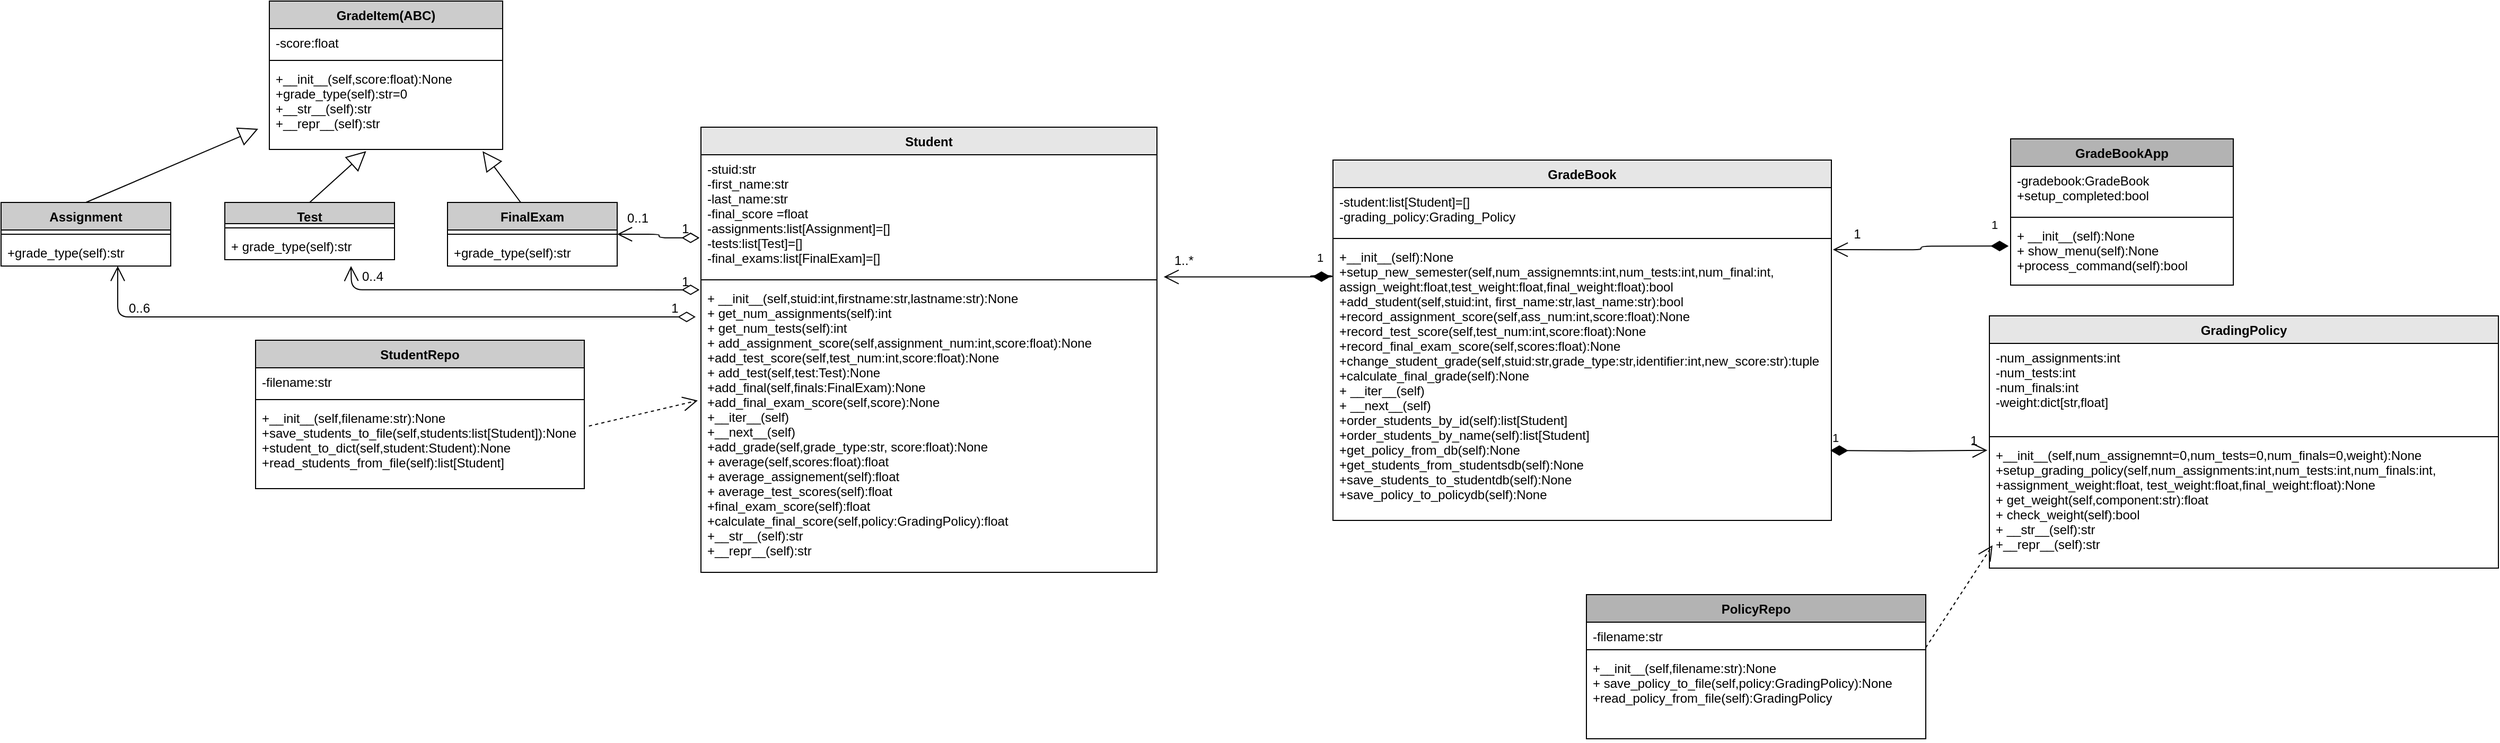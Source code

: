 <mxfile>
    <diagram id="6_agdwOGijRrAajkuO3a" name="Page-1">
        <mxGraphModel dx="2322" dy="170" grid="1" gridSize="10" guides="1" tooltips="1" connect="1" arrows="1" fold="1" page="1" pageScale="1" pageWidth="850" pageHeight="1100" math="0" shadow="0">
            <root>
                <mxCell id="0"/>
                <mxCell id="1" parent="0"/>
                <mxCell id="2" value="GradeBook" style="swimlane;fontStyle=1;align=center;verticalAlign=top;childLayout=stackLayout;horizontal=1;startSize=26;horizontalStack=0;resizeParent=1;resizeParentMax=0;resizeLast=0;collapsible=1;marginBottom=0;fillColor=#E6E6E6;" parent="1" vertex="1">
                    <mxGeometry x="241" y="440" width="470" height="340" as="geometry"/>
                </mxCell>
                <mxCell id="3" value="-student:list[Student]=[]&#10;-grading_policy:Grading_Policy" style="text;strokeColor=none;fillColor=none;align=left;verticalAlign=top;spacingLeft=4;spacingRight=4;overflow=hidden;rotatable=0;points=[[0,0.5],[1,0.5]];portConstraint=eastwest;" parent="2" vertex="1">
                    <mxGeometry y="26" width="470" height="44" as="geometry"/>
                </mxCell>
                <mxCell id="4" value="" style="line;strokeWidth=1;fillColor=none;align=left;verticalAlign=middle;spacingTop=-1;spacingLeft=3;spacingRight=3;rotatable=0;labelPosition=right;points=[];portConstraint=eastwest;strokeColor=inherit;" parent="2" vertex="1">
                    <mxGeometry y="70" width="470" height="8" as="geometry"/>
                </mxCell>
                <mxCell id="5" value="+__init__(self):None&#10;+setup_new_semester(self,num_assignemnts:int,num_tests:int,num_final:int,&#10;assign_weight:float,test_weight:float,final_weight:float):bool&#10;+add_student(self,stuid:int, first_name:str,last_name:str):bool&#10;+record_assignment_score(self,ass_num:int,score:float):None&#10;+record_test_score(self,test_num:int,score:float):None&#10;+record_final_exam_score(self,scores:float):None&#10;+change_student_grade(self,stuid:str,grade_type:str,identifier:int,new_score:str):tuple&#10;+calculate_final_grade(self):None&#10;+ __iter__(self) &#10;+ __next__(self)&#10;+order_students_by_id(self):list[Student]&#10;+order_students_by_name(self):list[Student]&#10;+get_policy_from_db(self):None&#10;+get_students_from_studentsdb(self):None&#10;+save_students_to_studentdb(self):None&#10;+save_policy_to_policydb(self):None" style="text;strokeColor=none;fillColor=none;align=left;verticalAlign=top;spacingLeft=4;spacingRight=4;overflow=hidden;rotatable=0;points=[[0,0.5],[1,0.5]];portConstraint=eastwest;" parent="2" vertex="1">
                    <mxGeometry y="78" width="470" height="262" as="geometry"/>
                </mxCell>
                <mxCell id="6" value="GradingPolicy" style="swimlane;fontStyle=1;align=center;verticalAlign=top;childLayout=stackLayout;horizontal=1;startSize=26;horizontalStack=0;resizeParent=1;resizeParentMax=0;resizeLast=0;collapsible=1;marginBottom=0;fillColor=#E6E6E6;" parent="1" vertex="1">
                    <mxGeometry x="860" y="587" width="480" height="238" as="geometry"/>
                </mxCell>
                <mxCell id="7" value="-num_assignments:int&#10;-num_tests:int&#10;-num_finals:int&#10;-weight:dict[str,float]" style="text;strokeColor=none;fillColor=none;align=left;verticalAlign=top;spacingLeft=4;spacingRight=4;overflow=hidden;rotatable=0;points=[[0,0.5],[1,0.5]];portConstraint=eastwest;" parent="6" vertex="1">
                    <mxGeometry y="26" width="480" height="84" as="geometry"/>
                </mxCell>
                <mxCell id="8" value="" style="line;strokeWidth=1;fillColor=none;align=left;verticalAlign=middle;spacingTop=-1;spacingLeft=3;spacingRight=3;rotatable=0;labelPosition=right;points=[];portConstraint=eastwest;strokeColor=inherit;" parent="6" vertex="1">
                    <mxGeometry y="110" width="480" height="8" as="geometry"/>
                </mxCell>
                <mxCell id="9" value="+__init__(self,num_assignemnt=0,num_tests=0,num_finals=0,weight):None&#10;+setup_grading_policy(self,num_assignments:int,num_tests:int,num_finals:int, &#10;+assignment_weight:float, test_weight:float,final_weight:float):None&#10;+ get_weight(self,component:str):float&#10;+ check_weight(self):bool&#10;+ __str__(self):str&#10;+__repr__(self):str" style="text;strokeColor=none;fillColor=none;align=left;verticalAlign=top;spacingLeft=4;spacingRight=4;overflow=hidden;rotatable=0;points=[[0,0.5],[1,0.5]];portConstraint=eastwest;" parent="6" vertex="1">
                    <mxGeometry y="118" width="480" height="120" as="geometry"/>
                </mxCell>
                <mxCell id="10" value="Student" style="swimlane;fontStyle=1;align=center;verticalAlign=top;childLayout=stackLayout;horizontal=1;startSize=26;horizontalStack=0;resizeParent=1;resizeParentMax=0;resizeLast=0;collapsible=1;marginBottom=0;fillColor=#E6E6E6;" parent="1" vertex="1">
                    <mxGeometry x="-355" y="409" width="430" height="420" as="geometry"/>
                </mxCell>
                <mxCell id="11" value="-stuid:str&#10;-first_name:str&#10;-last_name:str&#10;-final_score =float&#10;-assignments:list[Assignment]=[]&#10;-tests:list[Test]=[]&#10;-final_exams:list[FinalExam]=[]" style="text;strokeColor=none;fillColor=none;align=left;verticalAlign=top;spacingLeft=4;spacingRight=4;overflow=hidden;rotatable=0;points=[[0,0.5],[1,0.5]];portConstraint=eastwest;" parent="10" vertex="1">
                    <mxGeometry y="26" width="430" height="114" as="geometry"/>
                </mxCell>
                <mxCell id="12" value="" style="line;strokeWidth=1;fillColor=none;align=left;verticalAlign=middle;spacingTop=-1;spacingLeft=3;spacingRight=3;rotatable=0;labelPosition=right;points=[];portConstraint=eastwest;strokeColor=inherit;" parent="10" vertex="1">
                    <mxGeometry y="140" width="430" height="8" as="geometry"/>
                </mxCell>
                <mxCell id="13" value="+ __init__(self,stuid:int,firstname:str,lastname:str):None&#10;+ get_num_assignments(self):int&#10;+ get_num_tests(self):int&#10;+ add_assignment_score(self,assignment_num:int,score:float):None&#10;+add_test_score(self,test_num:int,score:float):None&#10;+ add_test(self,test:Test):None&#10;+add_final(self,finals:FinalExam):None&#10;+add_final_exam_score(self,score):None&#10;+__iter__(self)&#10;+__next__(self)&#10;+add_grade(self,grade_type:str, score:float):None&#10;+ average(self,scores:float):float&#10;+ average_assignement(self):float&#10;+ average_test_scores(self):float&#10;+final_exam_score(self):float&#10;+calculate_final_score(self,policy:GradingPolicy):float&#10;+__str__(self):str&#10;+__repr__(self):str&#10;" style="text;strokeColor=none;fillColor=none;align=left;verticalAlign=top;spacingLeft=4;spacingRight=4;overflow=hidden;rotatable=0;points=[[0,0.5],[1,0.5]];portConstraint=eastwest;" parent="10" vertex="1">
                    <mxGeometry y="148" width="430" height="272" as="geometry"/>
                </mxCell>
                <mxCell id="14" value="GradeItem(ABC)" style="swimlane;fontStyle=1;align=center;verticalAlign=top;childLayout=stackLayout;horizontal=1;startSize=26;horizontalStack=0;resizeParent=1;resizeParentMax=0;resizeLast=0;collapsible=1;marginBottom=0;fillColor=#CCCCCC;" parent="1" vertex="1">
                    <mxGeometry x="-762" y="290" width="220" height="140" as="geometry"/>
                </mxCell>
                <mxCell id="15" value="-score:float" style="text;strokeColor=none;fillColor=none;align=left;verticalAlign=top;spacingLeft=4;spacingRight=4;overflow=hidden;rotatable=0;points=[[0,0.5],[1,0.5]];portConstraint=eastwest;" parent="14" vertex="1">
                    <mxGeometry y="26" width="220" height="26" as="geometry"/>
                </mxCell>
                <mxCell id="16" value="" style="line;strokeWidth=1;fillColor=none;align=left;verticalAlign=middle;spacingTop=-1;spacingLeft=3;spacingRight=3;rotatable=0;labelPosition=right;points=[];portConstraint=eastwest;strokeColor=inherit;" parent="14" vertex="1">
                    <mxGeometry y="52" width="220" height="8" as="geometry"/>
                </mxCell>
                <mxCell id="17" value="+__init__(self,score:float):None&#10;+grade_type(self):str=0&#10;+__str__(self):str&#10;+__repr__(self):str" style="text;strokeColor=none;fillColor=none;align=left;verticalAlign=top;spacingLeft=4;spacingRight=4;overflow=hidden;rotatable=0;points=[[0,0.5],[1,0.5]];portConstraint=eastwest;" parent="14" vertex="1">
                    <mxGeometry y="60" width="220" height="80" as="geometry"/>
                </mxCell>
                <mxCell id="18" value="Assignment" style="swimlane;fontStyle=1;align=center;verticalAlign=top;childLayout=stackLayout;horizontal=1;startSize=26;horizontalStack=0;resizeParent=1;resizeParentMax=0;resizeLast=0;collapsible=1;marginBottom=0;fillColor=#CCCCCC;" parent="1" vertex="1">
                    <mxGeometry x="-1015" y="480" width="160" height="60" as="geometry"/>
                </mxCell>
                <mxCell id="20" value="" style="line;strokeWidth=1;fillColor=none;align=left;verticalAlign=middle;spacingTop=-1;spacingLeft=3;spacingRight=3;rotatable=0;labelPosition=right;points=[];portConstraint=eastwest;strokeColor=inherit;" parent="18" vertex="1">
                    <mxGeometry y="26" width="160" height="8" as="geometry"/>
                </mxCell>
                <mxCell id="21" value="+grade_type(self):str" style="text;strokeColor=none;fillColor=none;align=left;verticalAlign=top;spacingLeft=4;spacingRight=4;overflow=hidden;rotatable=0;points=[[0,0.5],[1,0.5]];portConstraint=eastwest;" parent="18" vertex="1">
                    <mxGeometry y="34" width="160" height="26" as="geometry"/>
                </mxCell>
                <mxCell id="22" value="Test" style="swimlane;fontStyle=1;align=center;verticalAlign=top;childLayout=stackLayout;horizontal=1;startSize=20;horizontalStack=0;resizeParent=1;resizeParentMax=0;resizeLast=0;collapsible=1;marginBottom=0;fillColor=#CCCCCC;" parent="1" vertex="1">
                    <mxGeometry x="-804" y="480" width="160" height="54" as="geometry"/>
                </mxCell>
                <mxCell id="24" value="" style="line;strokeWidth=1;fillColor=none;align=left;verticalAlign=middle;spacingTop=-1;spacingLeft=3;spacingRight=3;rotatable=0;labelPosition=right;points=[];portConstraint=eastwest;strokeColor=inherit;" parent="22" vertex="1">
                    <mxGeometry y="20" width="160" height="8" as="geometry"/>
                </mxCell>
                <mxCell id="25" value="+ grade_type(self):str" style="text;strokeColor=none;fillColor=none;align=left;verticalAlign=top;spacingLeft=4;spacingRight=4;overflow=hidden;rotatable=0;points=[[0,0.5],[1,0.5]];portConstraint=eastwest;" parent="22" vertex="1">
                    <mxGeometry y="28" width="160" height="26" as="geometry"/>
                </mxCell>
                <mxCell id="26" value="FinalExam" style="swimlane;fontStyle=1;align=center;verticalAlign=top;childLayout=stackLayout;horizontal=1;startSize=26;horizontalStack=0;resizeParent=1;resizeParentMax=0;resizeLast=0;collapsible=1;marginBottom=0;fillColor=#CCCCCC;" parent="1" vertex="1">
                    <mxGeometry x="-594" y="480" width="160" height="60" as="geometry"/>
                </mxCell>
                <mxCell id="28" value="" style="line;strokeWidth=1;fillColor=none;align=left;verticalAlign=middle;spacingTop=-1;spacingLeft=3;spacingRight=3;rotatable=0;labelPosition=right;points=[];portConstraint=eastwest;strokeColor=inherit;" parent="26" vertex="1">
                    <mxGeometry y="26" width="160" height="8" as="geometry"/>
                </mxCell>
                <mxCell id="29" value="+grade_type(self):str" style="text;strokeColor=none;fillColor=none;align=left;verticalAlign=top;spacingLeft=4;spacingRight=4;overflow=hidden;rotatable=0;points=[[0,0.5],[1,0.5]];portConstraint=eastwest;" parent="26" vertex="1">
                    <mxGeometry y="34" width="160" height="26" as="geometry"/>
                </mxCell>
                <mxCell id="30" value="GradeBookApp" style="swimlane;fontStyle=1;align=center;verticalAlign=top;childLayout=stackLayout;horizontal=1;startSize=26;horizontalStack=0;resizeParent=1;resizeParentMax=0;resizeLast=0;collapsible=1;marginBottom=0;fillColor=#B3B3B3;" parent="1" vertex="1">
                    <mxGeometry x="880" y="420" width="210" height="138" as="geometry"/>
                </mxCell>
                <mxCell id="31" value="-gradebook:GradeBook&#10;+setup_completed:bool" style="text;strokeColor=none;fillColor=none;align=left;verticalAlign=top;spacingLeft=4;spacingRight=4;overflow=hidden;rotatable=0;points=[[0,0.5],[1,0.5]];portConstraint=eastwest;" parent="30" vertex="1">
                    <mxGeometry y="26" width="210" height="44" as="geometry"/>
                </mxCell>
                <mxCell id="32" value="" style="line;strokeWidth=1;fillColor=none;align=left;verticalAlign=middle;spacingTop=-1;spacingLeft=3;spacingRight=3;rotatable=0;labelPosition=right;points=[];portConstraint=eastwest;strokeColor=inherit;" parent="30" vertex="1">
                    <mxGeometry y="70" width="210" height="8" as="geometry"/>
                </mxCell>
                <mxCell id="33" value="+ __init__(self):None&#10;+ show_menu(self):None&#10;+process_command(self):bool" style="text;strokeColor=none;fillColor=none;align=left;verticalAlign=top;spacingLeft=4;spacingRight=4;overflow=hidden;rotatable=0;points=[[0,0.5],[1,0.5]];portConstraint=eastwest;" parent="30" vertex="1">
                    <mxGeometry y="78" width="210" height="60" as="geometry"/>
                </mxCell>
                <mxCell id="34" value="StudentRepo" style="swimlane;fontStyle=1;align=center;verticalAlign=top;childLayout=stackLayout;horizontal=1;startSize=26;horizontalStack=0;resizeParent=1;resizeParentMax=0;resizeLast=0;collapsible=1;marginBottom=0;fillColor=#CCCCCC;" parent="1" vertex="1">
                    <mxGeometry x="-775" y="610" width="310" height="140" as="geometry"/>
                </mxCell>
                <mxCell id="35" value="-filename:str" style="text;strokeColor=none;fillColor=none;align=left;verticalAlign=top;spacingLeft=4;spacingRight=4;overflow=hidden;rotatable=0;points=[[0,0.5],[1,0.5]];portConstraint=eastwest;" parent="34" vertex="1">
                    <mxGeometry y="26" width="310" height="26" as="geometry"/>
                </mxCell>
                <mxCell id="36" value="" style="line;strokeWidth=1;fillColor=none;align=left;verticalAlign=middle;spacingTop=-1;spacingLeft=3;spacingRight=3;rotatable=0;labelPosition=right;points=[];portConstraint=eastwest;strokeColor=inherit;" parent="34" vertex="1">
                    <mxGeometry y="52" width="310" height="8" as="geometry"/>
                </mxCell>
                <mxCell id="37" value="+__init__(self,filename:str):None&#10;+save_students_to_file(self,students:list[Student]):None&#10;+student_to_dict(self,student:Student):None&#10;+read_students_from_file(self):list[Student]" style="text;strokeColor=none;fillColor=none;align=left;verticalAlign=top;spacingLeft=4;spacingRight=4;overflow=hidden;rotatable=0;points=[[0,0.5],[1,0.5]];portConstraint=eastwest;" parent="34" vertex="1">
                    <mxGeometry y="60" width="310" height="80" as="geometry"/>
                </mxCell>
                <mxCell id="38" value="PolicyRepo" style="swimlane;fontStyle=1;align=center;verticalAlign=top;childLayout=stackLayout;horizontal=1;startSize=26;horizontalStack=0;resizeParent=1;resizeParentMax=0;resizeLast=0;collapsible=1;marginBottom=0;fillColor=#B3B3B3;" parent="1" vertex="1">
                    <mxGeometry x="480" y="850" width="320" height="136" as="geometry"/>
                </mxCell>
                <mxCell id="39" value="-filename:str" style="text;strokeColor=none;fillColor=none;align=left;verticalAlign=top;spacingLeft=4;spacingRight=4;overflow=hidden;rotatable=0;points=[[0,0.5],[1,0.5]];portConstraint=eastwest;" parent="38" vertex="1">
                    <mxGeometry y="26" width="320" height="22" as="geometry"/>
                </mxCell>
                <mxCell id="40" value="" style="line;strokeWidth=1;fillColor=none;align=left;verticalAlign=middle;spacingTop=-1;spacingLeft=3;spacingRight=3;rotatable=0;labelPosition=right;points=[];portConstraint=eastwest;strokeColor=inherit;" parent="38" vertex="1">
                    <mxGeometry y="48" width="320" height="8" as="geometry"/>
                </mxCell>
                <mxCell id="41" value="+__init__(self,filename:str):None&#10;+ save_policy_to_file(self,policy:GradingPolicy):None&#10;+read_policy_from_file(self):GradingPolicy" style="text;strokeColor=none;fillColor=none;align=left;verticalAlign=top;spacingLeft=4;spacingRight=4;overflow=hidden;rotatable=0;points=[[0,0.5],[1,0.5]];portConstraint=eastwest;" parent="38" vertex="1">
                    <mxGeometry y="56" width="320" height="80" as="geometry"/>
                </mxCell>
                <mxCell id="42" value="" style="endArrow=block;endSize=16;endFill=0;html=1;exitX=0.5;exitY=0;exitDx=0;exitDy=0;entryX=-0.048;entryY=0.757;entryDx=0;entryDy=0;entryPerimeter=0;" parent="1" source="18" target="17" edge="1">
                    <mxGeometry width="160" relative="1" as="geometry">
                        <mxPoint x="-945" y="440" as="sourcePoint"/>
                        <mxPoint x="-785" y="440" as="targetPoint"/>
                    </mxGeometry>
                </mxCell>
                <mxCell id="43" value="" style="endArrow=block;endSize=16;endFill=0;html=1;exitX=0.5;exitY=0;exitDx=0;exitDy=0;entryX=0.415;entryY=1.021;entryDx=0;entryDy=0;entryPerimeter=0;" parent="1" source="22" target="17" edge="1">
                    <mxGeometry width="160" relative="1" as="geometry">
                        <mxPoint x="-925" y="490" as="sourcePoint"/>
                        <mxPoint x="-814.56" y="420.56" as="targetPoint"/>
                    </mxGeometry>
                </mxCell>
                <mxCell id="44" value="" style="endArrow=block;endSize=16;endFill=0;html=1;entryX=0.914;entryY=1.021;entryDx=0;entryDy=0;entryPerimeter=0;" parent="1" target="17" edge="1">
                    <mxGeometry width="160" relative="1" as="geometry">
                        <mxPoint x="-525" y="480" as="sourcePoint"/>
                        <mxPoint x="-804.56" y="430.56" as="targetPoint"/>
                    </mxGeometry>
                </mxCell>
                <mxCell id="45" value="" style="endArrow=open;endSize=12;dashed=1;html=1;exitX=1.014;exitY=0.262;exitDx=0;exitDy=0;exitPerimeter=0;entryX=-0.007;entryY=0.404;entryDx=0;entryDy=0;entryPerimeter=0;" parent="1" source="37" target="13" edge="1">
                    <mxGeometry width="160" relative="1" as="geometry">
                        <mxPoint x="-545" y="720" as="sourcePoint"/>
                        <mxPoint x="-385" y="720" as="targetPoint"/>
                    </mxGeometry>
                </mxCell>
                <mxCell id="46" value="" style="endArrow=open;endSize=12;dashed=1;html=1;entryX=-0.007;entryY=0.404;entryDx=0;entryDy=0;entryPerimeter=0;" parent="1" edge="1">
                    <mxGeometry width="160" relative="1" as="geometry">
                        <mxPoint x="800" y="900" as="sourcePoint"/>
                        <mxPoint x="862.94" y="803.548" as="targetPoint"/>
                    </mxGeometry>
                </mxCell>
                <mxCell id="47" value="1" style="endArrow=open;html=1;endSize=12;startArrow=diamondThin;startSize=14;startFill=1;edgeStyle=orthogonalEdgeStyle;align=left;verticalAlign=bottom;entryX=1.003;entryY=0.025;entryDx=0;entryDy=0;entryPerimeter=0;exitX=-0.009;exitY=0.386;exitDx=0;exitDy=0;exitPerimeter=0;" parent="1" source="33" target="5" edge="1">
                    <mxGeometry x="-0.787" y="-11" relative="1" as="geometry">
                        <mxPoint x="870" y="490" as="sourcePoint"/>
                        <mxPoint x="850" y="390" as="targetPoint"/>
                        <mxPoint as="offset"/>
                    </mxGeometry>
                </mxCell>
                <mxCell id="48" value="1" style="text;html=1;align=center;verticalAlign=middle;resizable=0;points=[];autosize=1;strokeColor=none;fillColor=none;" parent="1" vertex="1">
                    <mxGeometry x="720" y="495" width="30" height="30" as="geometry"/>
                </mxCell>
                <mxCell id="50" value="1" style="endArrow=open;html=1;endSize=12;startArrow=diamondThin;startSize=14;startFill=1;edgeStyle=orthogonalEdgeStyle;align=left;verticalAlign=bottom;entryX=1.015;entryY=1.011;entryDx=0;entryDy=0;entryPerimeter=0;exitX=-0.005;exitY=0.122;exitDx=0;exitDy=0;exitPerimeter=0;" parent="1" source="5" target="11" edge="1">
                    <mxGeometry x="-0.849" y="-9" relative="1" as="geometry">
                        <mxPoint x="250" y="550" as="sourcePoint"/>
                        <mxPoint x="380" y="400" as="targetPoint"/>
                        <Array as="points">
                            <mxPoint x="220" y="550"/>
                            <mxPoint x="220" y="549"/>
                            <mxPoint x="240" y="549"/>
                            <mxPoint x="240" y="550"/>
                        </Array>
                        <mxPoint as="offset"/>
                    </mxGeometry>
                </mxCell>
                <mxCell id="51" value="1..*" style="text;html=1;align=center;verticalAlign=middle;resizable=0;points=[];autosize=1;strokeColor=none;fillColor=none;" parent="1" vertex="1">
                    <mxGeometry x="80" y="520" width="40" height="30" as="geometry"/>
                </mxCell>
                <mxCell id="52" value="1" style="endArrow=open;html=1;endSize=12;startArrow=diamondThin;startSize=14;startFill=1;edgeStyle=orthogonalEdgeStyle;align=left;verticalAlign=bottom;entryX=-0.004;entryY=0.074;entryDx=0;entryDy=0;entryPerimeter=0;" parent="1" target="9" edge="1">
                    <mxGeometry x="-1" y="3" relative="1" as="geometry">
                        <mxPoint x="710" y="714" as="sourcePoint"/>
                        <mxPoint x="760" y="600" as="targetPoint"/>
                    </mxGeometry>
                </mxCell>
                <mxCell id="53" value="1" style="text;html=1;align=center;verticalAlign=middle;resizable=0;points=[];autosize=1;strokeColor=none;fillColor=none;" parent="1" vertex="1">
                    <mxGeometry x="830" y="690" width="30" height="30" as="geometry"/>
                </mxCell>
                <mxCell id="54" value="" style="endArrow=open;html=1;endSize=12;startArrow=diamondThin;startSize=14;startFill=0;edgeStyle=orthogonalEdgeStyle;align=left;verticalAlign=bottom;entryX=1;entryY=0.5;entryDx=0;entryDy=0;exitX=-0.003;exitY=0.688;exitDx=0;exitDy=0;exitPerimeter=0;" parent="1" target="26" edge="1" source="11">
                    <mxGeometry x="-1" y="3" relative="1" as="geometry">
                        <mxPoint x="-365" y="516" as="sourcePoint"/>
                        <mxPoint x="-325" y="360" as="targetPoint"/>
                    </mxGeometry>
                </mxCell>
                <mxCell id="55" value="0..1" style="text;html=1;align=center;verticalAlign=middle;resizable=0;points=[];autosize=1;strokeColor=none;fillColor=none;" parent="1" vertex="1">
                    <mxGeometry x="-435" y="480" width="40" height="30" as="geometry"/>
                </mxCell>
                <mxCell id="56" value="" style="endArrow=open;html=1;endSize=12;startArrow=diamondThin;startSize=14;startFill=0;edgeStyle=orthogonalEdgeStyle;align=left;verticalAlign=bottom;exitX=-0.003;exitY=0.02;exitDx=0;exitDy=0;exitPerimeter=0;" parent="1" source="13" edge="1">
                    <mxGeometry x="-1" y="3" relative="1" as="geometry">
                        <mxPoint x="-360" y="560" as="sourcePoint"/>
                        <mxPoint x="-685" y="540" as="targetPoint"/>
                    </mxGeometry>
                </mxCell>
                <mxCell id="57" value="0..4" style="text;html=1;align=center;verticalAlign=middle;resizable=0;points=[];autosize=1;strokeColor=none;fillColor=none;" parent="1" vertex="1">
                    <mxGeometry x="-685" y="535" width="40" height="30" as="geometry"/>
                </mxCell>
                <mxCell id="58" value="" style="endArrow=open;html=1;endSize=12;startArrow=diamondThin;startSize=14;startFill=0;edgeStyle=orthogonalEdgeStyle;align=left;verticalAlign=bottom;" parent="1" edge="1">
                    <mxGeometry x="-0.932" y="-8" relative="1" as="geometry">
                        <mxPoint x="-360" y="588" as="sourcePoint"/>
                        <mxPoint x="-905" y="540" as="targetPoint"/>
                        <Array as="points">
                            <mxPoint x="-905" y="588"/>
                        </Array>
                        <mxPoint as="offset"/>
                    </mxGeometry>
                </mxCell>
                <mxCell id="59" value="0..6" style="text;html=1;align=center;verticalAlign=middle;resizable=0;points=[];autosize=1;strokeColor=none;fillColor=none;" parent="1" vertex="1">
                    <mxGeometry x="-905" y="565" width="40" height="30" as="geometry"/>
                </mxCell>
                <mxCell id="62" value="1" style="text;html=1;align=center;verticalAlign=middle;resizable=0;points=[];autosize=1;strokeColor=none;fillColor=none;" vertex="1" parent="1">
                    <mxGeometry x="-395" y="565" width="30" height="30" as="geometry"/>
                </mxCell>
                <mxCell id="63" value="1" style="text;html=1;align=center;verticalAlign=middle;resizable=0;points=[];autosize=1;strokeColor=none;fillColor=none;" vertex="1" parent="1">
                    <mxGeometry x="-385" y="490" width="30" height="30" as="geometry"/>
                </mxCell>
                <mxCell id="65" value="1" style="text;html=1;align=center;verticalAlign=middle;resizable=0;points=[];autosize=1;strokeColor=none;fillColor=none;" vertex="1" parent="1">
                    <mxGeometry x="-385" y="540" width="30" height="30" as="geometry"/>
                </mxCell>
            </root>
        </mxGraphModel>
    </diagram>
</mxfile>
